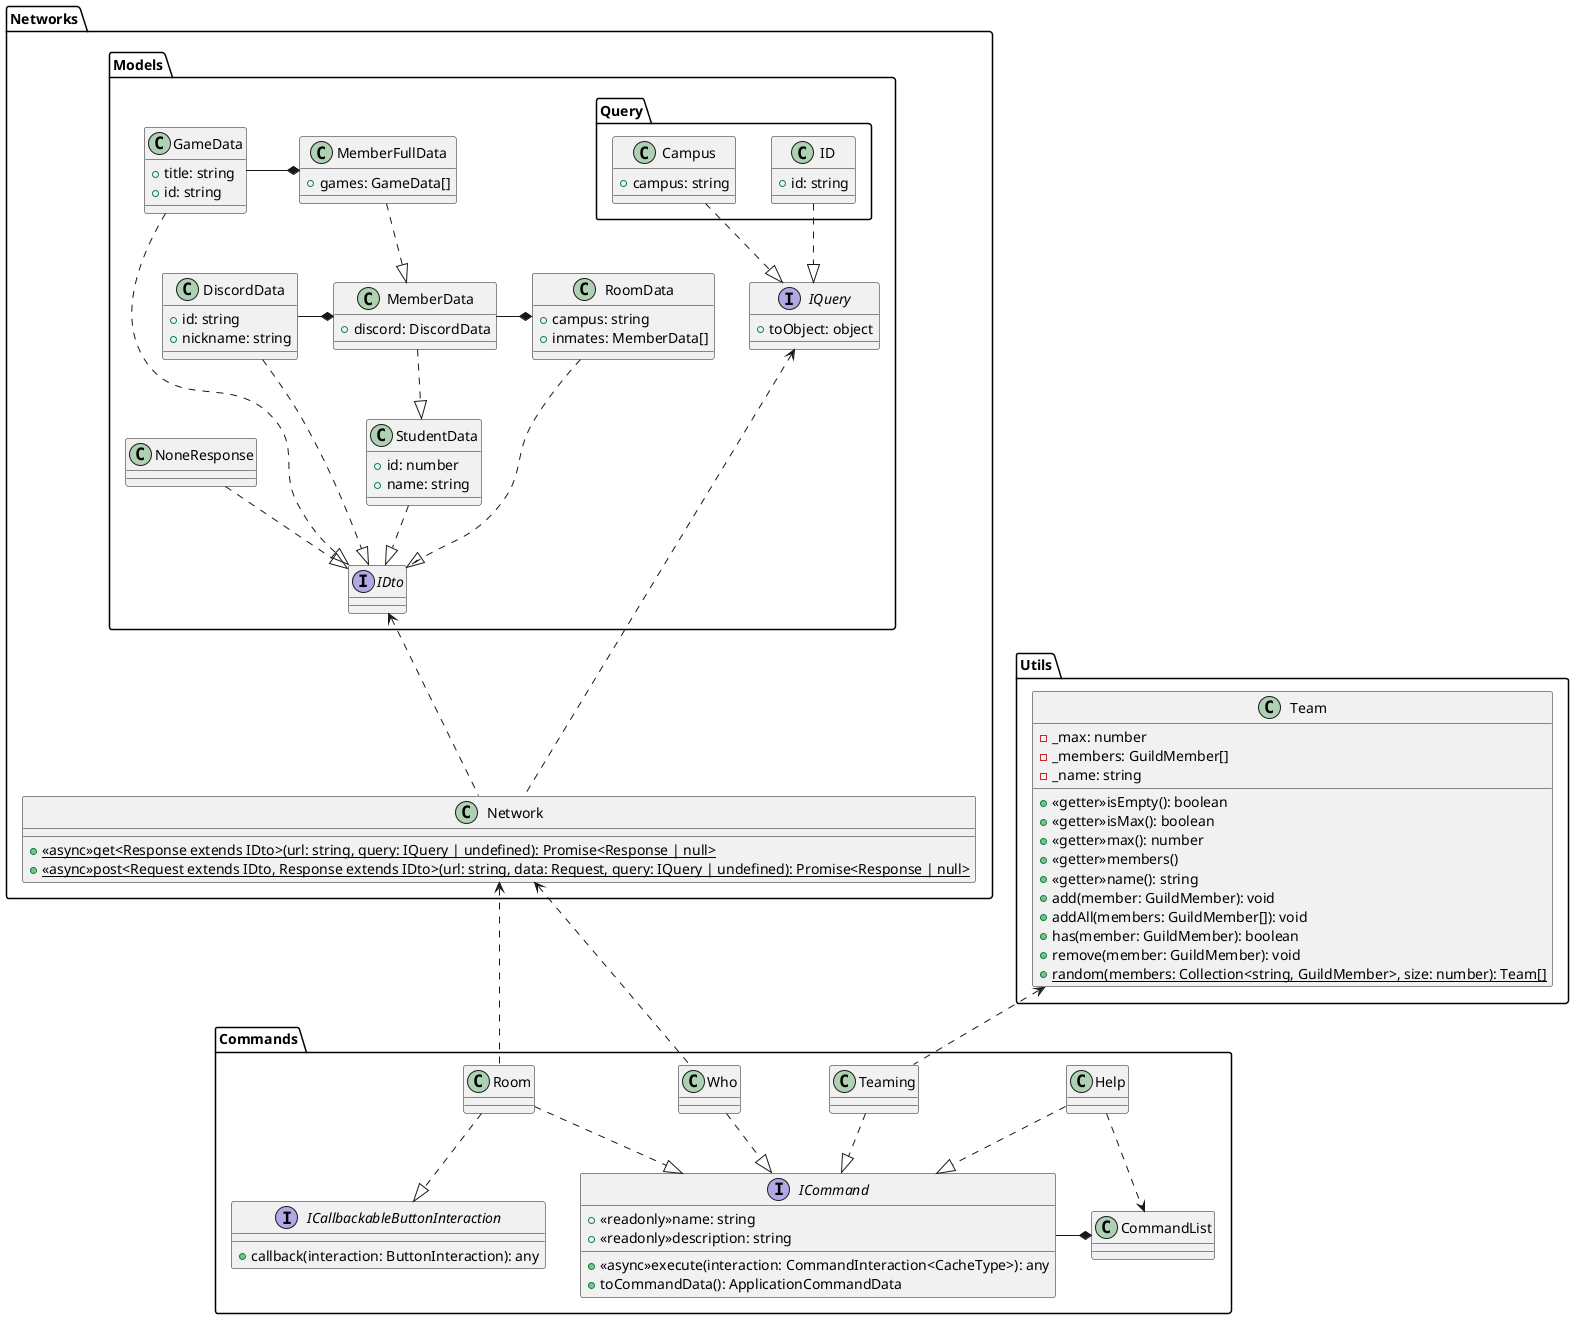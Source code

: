 @startuml Discord-bot

package Commands
{
    interface ICommand
    {
        +<<readonly>>name: string
        +<<readonly>>description: string
        +<<async>>execute(interaction: CommandInteraction<CacheType>): any
        +toCommandData(): ApplicationCommandData
    }
    interface ICallbackableButtonInteraction
    {
        +callback(interaction: ButtonInteraction): any
    }
    class CommandList
    class Help
    class Room
    class Teaming
    class Who
}

package Networks
{
    package Models
    {
        package Query
        {
            class ID
            {
                +id: string
            }

            class Campus 
            {
                +campus: string
            }
        }

        class RoomData
        {
            +campus: string
            +inmates: MemberData[]
        }

        class DiscordData
        {
            +id: string
            +nickname: string
        }

        class GameData
        {
            +title: string
            +id: string
        }

        class MemberData
        {
            +discord: DiscordData
        }

        class MemberFullData
        {
            +games: GameData[]
        }

        class StudentData 
        {
            +id: number
            +name: string
        }

        class NoneResponse
        interface IDto
        interface IQuery
        {
            +toObject: object
        }
    }

    class Network
    {
        +<<async>>{static}get<Response extends IDto>(url: string, query: IQuery | undefined): Promise<Response | null>
        +<<async>>{static}post<Request extends IDto, Response extends IDto>(url: string, data: Request, query: IQuery | undefined): Promise<Response | null>
    }
}

package Utils
{
    class Team
    {
        -_max: number
        -_members: GuildMember[]
        -_name: string
        +<<getter>>isEmpty(): boolean
        +<<getter>>isMax(): boolean
        +<<getter>>max(): number
        +<<getter>>members()
        +<<getter>>name(): string
        +add(member: GuildMember): void
        +addAll(members: GuildMember[]): void
        +has(member: GuildMember): boolean
        +remove(member: GuildMember): void
        +{static}random(members: Collection<string, GuildMember>, size: number): Team[]
    }
}

Help ..|> ICommand
Room ..|> ICommand
Teaming ..|> ICommand
Who ..|> ICommand

RoomData ..|> IDto
DiscordData ..|> IDto
GameData ..|> IDto
StudentData ..|> IDto
NoneResponse ..|> IDto
MemberData ..|> StudentData
MemberFullData ..|> MemberData

Room ..|> ICallbackableButtonInteraction

Campus ..|> IQuery
ID ..|> IQuery

ICommand -* CommandList
DiscordData -* MemberData
GameData -* MemberFullData
MemberData -* RoomData

Help ..> CommandList
Teaming .up.> Team
Room .up.> Network
Who .up.> Network
Network .up.> IQuery
Network .up.> IDto

@enduml